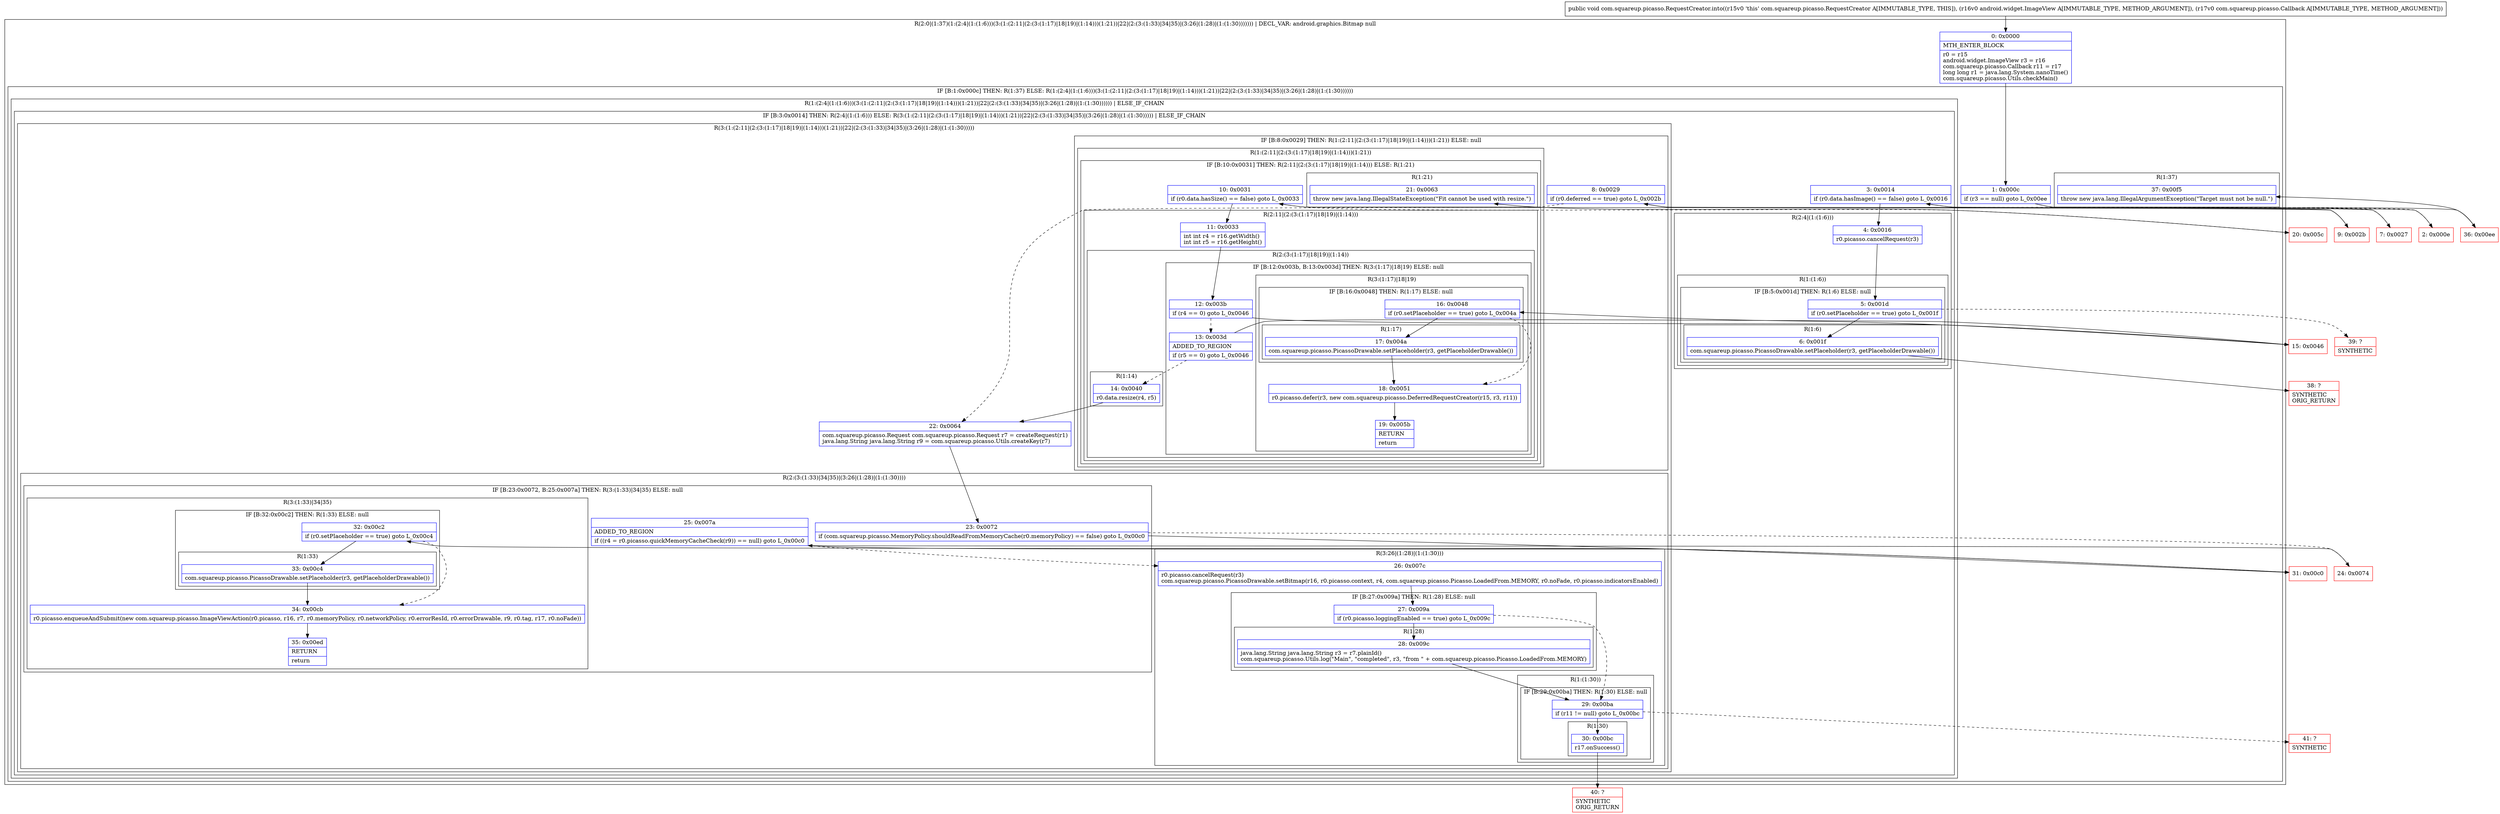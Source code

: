 digraph "CFG forcom.squareup.picasso.RequestCreator.into(Landroid\/widget\/ImageView;Lcom\/squareup\/picasso\/Callback;)V" {
subgraph cluster_Region_174861648 {
label = "R(2:0|(1:37)(1:(2:4|(1:(1:6)))(3:(1:(2:11|(2:(3:(1:17)|18|19)|(1:14)))(1:21))|22|(2:(3:(1:33)|34|35)|(3:26|(1:28)|(1:(1:30))))))) | DECL_VAR: android.graphics.Bitmap null\l";
node [shape=record,color=blue];
Node_0 [shape=record,label="{0\:\ 0x0000|MTH_ENTER_BLOCK\l|r0 = r15\landroid.widget.ImageView r3 = r16\lcom.squareup.picasso.Callback r11 = r17\llong long r1 = java.lang.System.nanoTime()\lcom.squareup.picasso.Utils.checkMain()\l}"];
subgraph cluster_IfRegion_573972163 {
label = "IF [B:1:0x000c] THEN: R(1:37) ELSE: R(1:(2:4|(1:(1:6)))(3:(1:(2:11|(2:(3:(1:17)|18|19)|(1:14)))(1:21))|22|(2:(3:(1:33)|34|35)|(3:26|(1:28)|(1:(1:30))))))";
node [shape=record,color=blue];
Node_1 [shape=record,label="{1\:\ 0x000c|if (r3 == null) goto L_0x00ee\l}"];
subgraph cluster_Region_1949939371 {
label = "R(1:37)";
node [shape=record,color=blue];
Node_37 [shape=record,label="{37\:\ 0x00f5|throw new java.lang.IllegalArgumentException(\"Target must not be null.\")\l}"];
}
subgraph cluster_Region_1741201137 {
label = "R(1:(2:4|(1:(1:6)))(3:(1:(2:11|(2:(3:(1:17)|18|19)|(1:14)))(1:21))|22|(2:(3:(1:33)|34|35)|(3:26|(1:28)|(1:(1:30)))))) | ELSE_IF_CHAIN\l";
node [shape=record,color=blue];
subgraph cluster_IfRegion_1310961853 {
label = "IF [B:3:0x0014] THEN: R(2:4|(1:(1:6))) ELSE: R(3:(1:(2:11|(2:(3:(1:17)|18|19)|(1:14)))(1:21))|22|(2:(3:(1:33)|34|35)|(3:26|(1:28)|(1:(1:30))))) | ELSE_IF_CHAIN\l";
node [shape=record,color=blue];
Node_3 [shape=record,label="{3\:\ 0x0014|if (r0.data.hasImage() == false) goto L_0x0016\l}"];
subgraph cluster_Region_282551923 {
label = "R(2:4|(1:(1:6)))";
node [shape=record,color=blue];
Node_4 [shape=record,label="{4\:\ 0x0016|r0.picasso.cancelRequest(r3)\l}"];
subgraph cluster_Region_1697273581 {
label = "R(1:(1:6))";
node [shape=record,color=blue];
subgraph cluster_IfRegion_1545545741 {
label = "IF [B:5:0x001d] THEN: R(1:6) ELSE: null";
node [shape=record,color=blue];
Node_5 [shape=record,label="{5\:\ 0x001d|if (r0.setPlaceholder == true) goto L_0x001f\l}"];
subgraph cluster_Region_1369131066 {
label = "R(1:6)";
node [shape=record,color=blue];
Node_6 [shape=record,label="{6\:\ 0x001f|com.squareup.picasso.PicassoDrawable.setPlaceholder(r3, getPlaceholderDrawable())\l}"];
}
}
}
}
subgraph cluster_Region_207664029 {
label = "R(3:(1:(2:11|(2:(3:(1:17)|18|19)|(1:14)))(1:21))|22|(2:(3:(1:33)|34|35)|(3:26|(1:28)|(1:(1:30)))))";
node [shape=record,color=blue];
subgraph cluster_IfRegion_2139294313 {
label = "IF [B:8:0x0029] THEN: R(1:(2:11|(2:(3:(1:17)|18|19)|(1:14)))(1:21)) ELSE: null";
node [shape=record,color=blue];
Node_8 [shape=record,label="{8\:\ 0x0029|if (r0.deferred == true) goto L_0x002b\l}"];
subgraph cluster_Region_754379644 {
label = "R(1:(2:11|(2:(3:(1:17)|18|19)|(1:14)))(1:21))";
node [shape=record,color=blue];
subgraph cluster_IfRegion_467422513 {
label = "IF [B:10:0x0031] THEN: R(2:11|(2:(3:(1:17)|18|19)|(1:14))) ELSE: R(1:21)";
node [shape=record,color=blue];
Node_10 [shape=record,label="{10\:\ 0x0031|if (r0.data.hasSize() == false) goto L_0x0033\l}"];
subgraph cluster_Region_1963510347 {
label = "R(2:11|(2:(3:(1:17)|18|19)|(1:14)))";
node [shape=record,color=blue];
Node_11 [shape=record,label="{11\:\ 0x0033|int int r4 = r16.getWidth()\lint int r5 = r16.getHeight()\l}"];
subgraph cluster_Region_1042694407 {
label = "R(2:(3:(1:17)|18|19)|(1:14))";
node [shape=record,color=blue];
subgraph cluster_IfRegion_1346945275 {
label = "IF [B:12:0x003b, B:13:0x003d] THEN: R(3:(1:17)|18|19) ELSE: null";
node [shape=record,color=blue];
Node_12 [shape=record,label="{12\:\ 0x003b|if (r4 == 0) goto L_0x0046\l}"];
Node_13 [shape=record,label="{13\:\ 0x003d|ADDED_TO_REGION\l|if (r5 == 0) goto L_0x0046\l}"];
subgraph cluster_Region_673462399 {
label = "R(3:(1:17)|18|19)";
node [shape=record,color=blue];
subgraph cluster_IfRegion_1494340840 {
label = "IF [B:16:0x0048] THEN: R(1:17) ELSE: null";
node [shape=record,color=blue];
Node_16 [shape=record,label="{16\:\ 0x0048|if (r0.setPlaceholder == true) goto L_0x004a\l}"];
subgraph cluster_Region_980875764 {
label = "R(1:17)";
node [shape=record,color=blue];
Node_17 [shape=record,label="{17\:\ 0x004a|com.squareup.picasso.PicassoDrawable.setPlaceholder(r3, getPlaceholderDrawable())\l}"];
}
}
Node_18 [shape=record,label="{18\:\ 0x0051|r0.picasso.defer(r3, new com.squareup.picasso.DeferredRequestCreator(r15, r3, r11))\l}"];
Node_19 [shape=record,label="{19\:\ 0x005b|RETURN\l|return\l}"];
}
}
subgraph cluster_Region_1878842566 {
label = "R(1:14)";
node [shape=record,color=blue];
Node_14 [shape=record,label="{14\:\ 0x0040|r0.data.resize(r4, r5)\l}"];
}
}
}
subgraph cluster_Region_1109879229 {
label = "R(1:21)";
node [shape=record,color=blue];
Node_21 [shape=record,label="{21\:\ 0x0063|throw new java.lang.IllegalStateException(\"Fit cannot be used with resize.\")\l}"];
}
}
}
}
Node_22 [shape=record,label="{22\:\ 0x0064|com.squareup.picasso.Request com.squareup.picasso.Request r7 = createRequest(r1)\ljava.lang.String java.lang.String r9 = com.squareup.picasso.Utils.createKey(r7)\l}"];
subgraph cluster_Region_1005261069 {
label = "R(2:(3:(1:33)|34|35)|(3:26|(1:28)|(1:(1:30))))";
node [shape=record,color=blue];
subgraph cluster_IfRegion_2088591874 {
label = "IF [B:23:0x0072, B:25:0x007a] THEN: R(3:(1:33)|34|35) ELSE: null";
node [shape=record,color=blue];
Node_23 [shape=record,label="{23\:\ 0x0072|if (com.squareup.picasso.MemoryPolicy.shouldReadFromMemoryCache(r0.memoryPolicy) == false) goto L_0x00c0\l}"];
Node_25 [shape=record,label="{25\:\ 0x007a|ADDED_TO_REGION\l|if ((r4 = r0.picasso.quickMemoryCacheCheck(r9)) == null) goto L_0x00c0\l}"];
subgraph cluster_Region_1458467168 {
label = "R(3:(1:33)|34|35)";
node [shape=record,color=blue];
subgraph cluster_IfRegion_935936270 {
label = "IF [B:32:0x00c2] THEN: R(1:33) ELSE: null";
node [shape=record,color=blue];
Node_32 [shape=record,label="{32\:\ 0x00c2|if (r0.setPlaceholder == true) goto L_0x00c4\l}"];
subgraph cluster_Region_65746934 {
label = "R(1:33)";
node [shape=record,color=blue];
Node_33 [shape=record,label="{33\:\ 0x00c4|com.squareup.picasso.PicassoDrawable.setPlaceholder(r3, getPlaceholderDrawable())\l}"];
}
}
Node_34 [shape=record,label="{34\:\ 0x00cb|r0.picasso.enqueueAndSubmit(new com.squareup.picasso.ImageViewAction(r0.picasso, r16, r7, r0.memoryPolicy, r0.networkPolicy, r0.errorResId, r0.errorDrawable, r9, r0.tag, r17, r0.noFade))\l}"];
Node_35 [shape=record,label="{35\:\ 0x00ed|RETURN\l|return\l}"];
}
}
subgraph cluster_Region_138044713 {
label = "R(3:26|(1:28)|(1:(1:30)))";
node [shape=record,color=blue];
Node_26 [shape=record,label="{26\:\ 0x007c|r0.picasso.cancelRequest(r3)\lcom.squareup.picasso.PicassoDrawable.setBitmap(r16, r0.picasso.context, r4, com.squareup.picasso.Picasso.LoadedFrom.MEMORY, r0.noFade, r0.picasso.indicatorsEnabled)\l}"];
subgraph cluster_IfRegion_1613260171 {
label = "IF [B:27:0x009a] THEN: R(1:28) ELSE: null";
node [shape=record,color=blue];
Node_27 [shape=record,label="{27\:\ 0x009a|if (r0.picasso.loggingEnabled == true) goto L_0x009c\l}"];
subgraph cluster_Region_229000633 {
label = "R(1:28)";
node [shape=record,color=blue];
Node_28 [shape=record,label="{28\:\ 0x009c|java.lang.String java.lang.String r3 = r7.plainId()\lcom.squareup.picasso.Utils.log(\"Main\", \"completed\", r3, \"from \" + com.squareup.picasso.Picasso.LoadedFrom.MEMORY)\l}"];
}
}
subgraph cluster_Region_423330482 {
label = "R(1:(1:30))";
node [shape=record,color=blue];
subgraph cluster_IfRegion_84841603 {
label = "IF [B:29:0x00ba] THEN: R(1:30) ELSE: null";
node [shape=record,color=blue];
Node_29 [shape=record,label="{29\:\ 0x00ba|if (r11 != null) goto L_0x00bc\l}"];
subgraph cluster_Region_2050726881 {
label = "R(1:30)";
node [shape=record,color=blue];
Node_30 [shape=record,label="{30\:\ 0x00bc|r17.onSuccess()\l}"];
}
}
}
}
}
}
}
}
}
}
Node_2 [shape=record,color=red,label="{2\:\ 0x000e}"];
Node_7 [shape=record,color=red,label="{7\:\ 0x0027}"];
Node_9 [shape=record,color=red,label="{9\:\ 0x002b}"];
Node_15 [shape=record,color=red,label="{15\:\ 0x0046}"];
Node_20 [shape=record,color=red,label="{20\:\ 0x005c}"];
Node_24 [shape=record,color=red,label="{24\:\ 0x0074}"];
Node_31 [shape=record,color=red,label="{31\:\ 0x00c0}"];
Node_36 [shape=record,color=red,label="{36\:\ 0x00ee}"];
Node_38 [shape=record,color=red,label="{38\:\ ?|SYNTHETIC\lORIG_RETURN\l}"];
Node_39 [shape=record,color=red,label="{39\:\ ?|SYNTHETIC\l}"];
Node_40 [shape=record,color=red,label="{40\:\ ?|SYNTHETIC\lORIG_RETURN\l}"];
Node_41 [shape=record,color=red,label="{41\:\ ?|SYNTHETIC\l}"];
MethodNode[shape=record,label="{public void com.squareup.picasso.RequestCreator.into((r15v0 'this' com.squareup.picasso.RequestCreator A[IMMUTABLE_TYPE, THIS]), (r16v0 android.widget.ImageView A[IMMUTABLE_TYPE, METHOD_ARGUMENT]), (r17v0 com.squareup.picasso.Callback A[IMMUTABLE_TYPE, METHOD_ARGUMENT])) }"];
MethodNode -> Node_0;
Node_0 -> Node_1;
Node_1 -> Node_2[style=dashed];
Node_1 -> Node_36;
Node_3 -> Node_4;
Node_3 -> Node_7[style=dashed];
Node_4 -> Node_5;
Node_5 -> Node_6;
Node_5 -> Node_39[style=dashed];
Node_6 -> Node_38;
Node_8 -> Node_9;
Node_8 -> Node_22[style=dashed];
Node_10 -> Node_11;
Node_10 -> Node_20[style=dashed];
Node_11 -> Node_12;
Node_12 -> Node_13[style=dashed];
Node_12 -> Node_15;
Node_13 -> Node_14[style=dashed];
Node_13 -> Node_15;
Node_16 -> Node_17;
Node_16 -> Node_18[style=dashed];
Node_17 -> Node_18;
Node_18 -> Node_19;
Node_14 -> Node_22;
Node_22 -> Node_23;
Node_23 -> Node_24[style=dashed];
Node_23 -> Node_31;
Node_25 -> Node_26[style=dashed];
Node_25 -> Node_31;
Node_32 -> Node_33;
Node_32 -> Node_34[style=dashed];
Node_33 -> Node_34;
Node_34 -> Node_35;
Node_26 -> Node_27;
Node_27 -> Node_28;
Node_27 -> Node_29[style=dashed];
Node_28 -> Node_29;
Node_29 -> Node_30;
Node_29 -> Node_41[style=dashed];
Node_30 -> Node_40;
Node_2 -> Node_3;
Node_7 -> Node_8;
Node_9 -> Node_10;
Node_15 -> Node_16;
Node_20 -> Node_21;
Node_24 -> Node_25;
Node_31 -> Node_32;
Node_36 -> Node_37;
}

